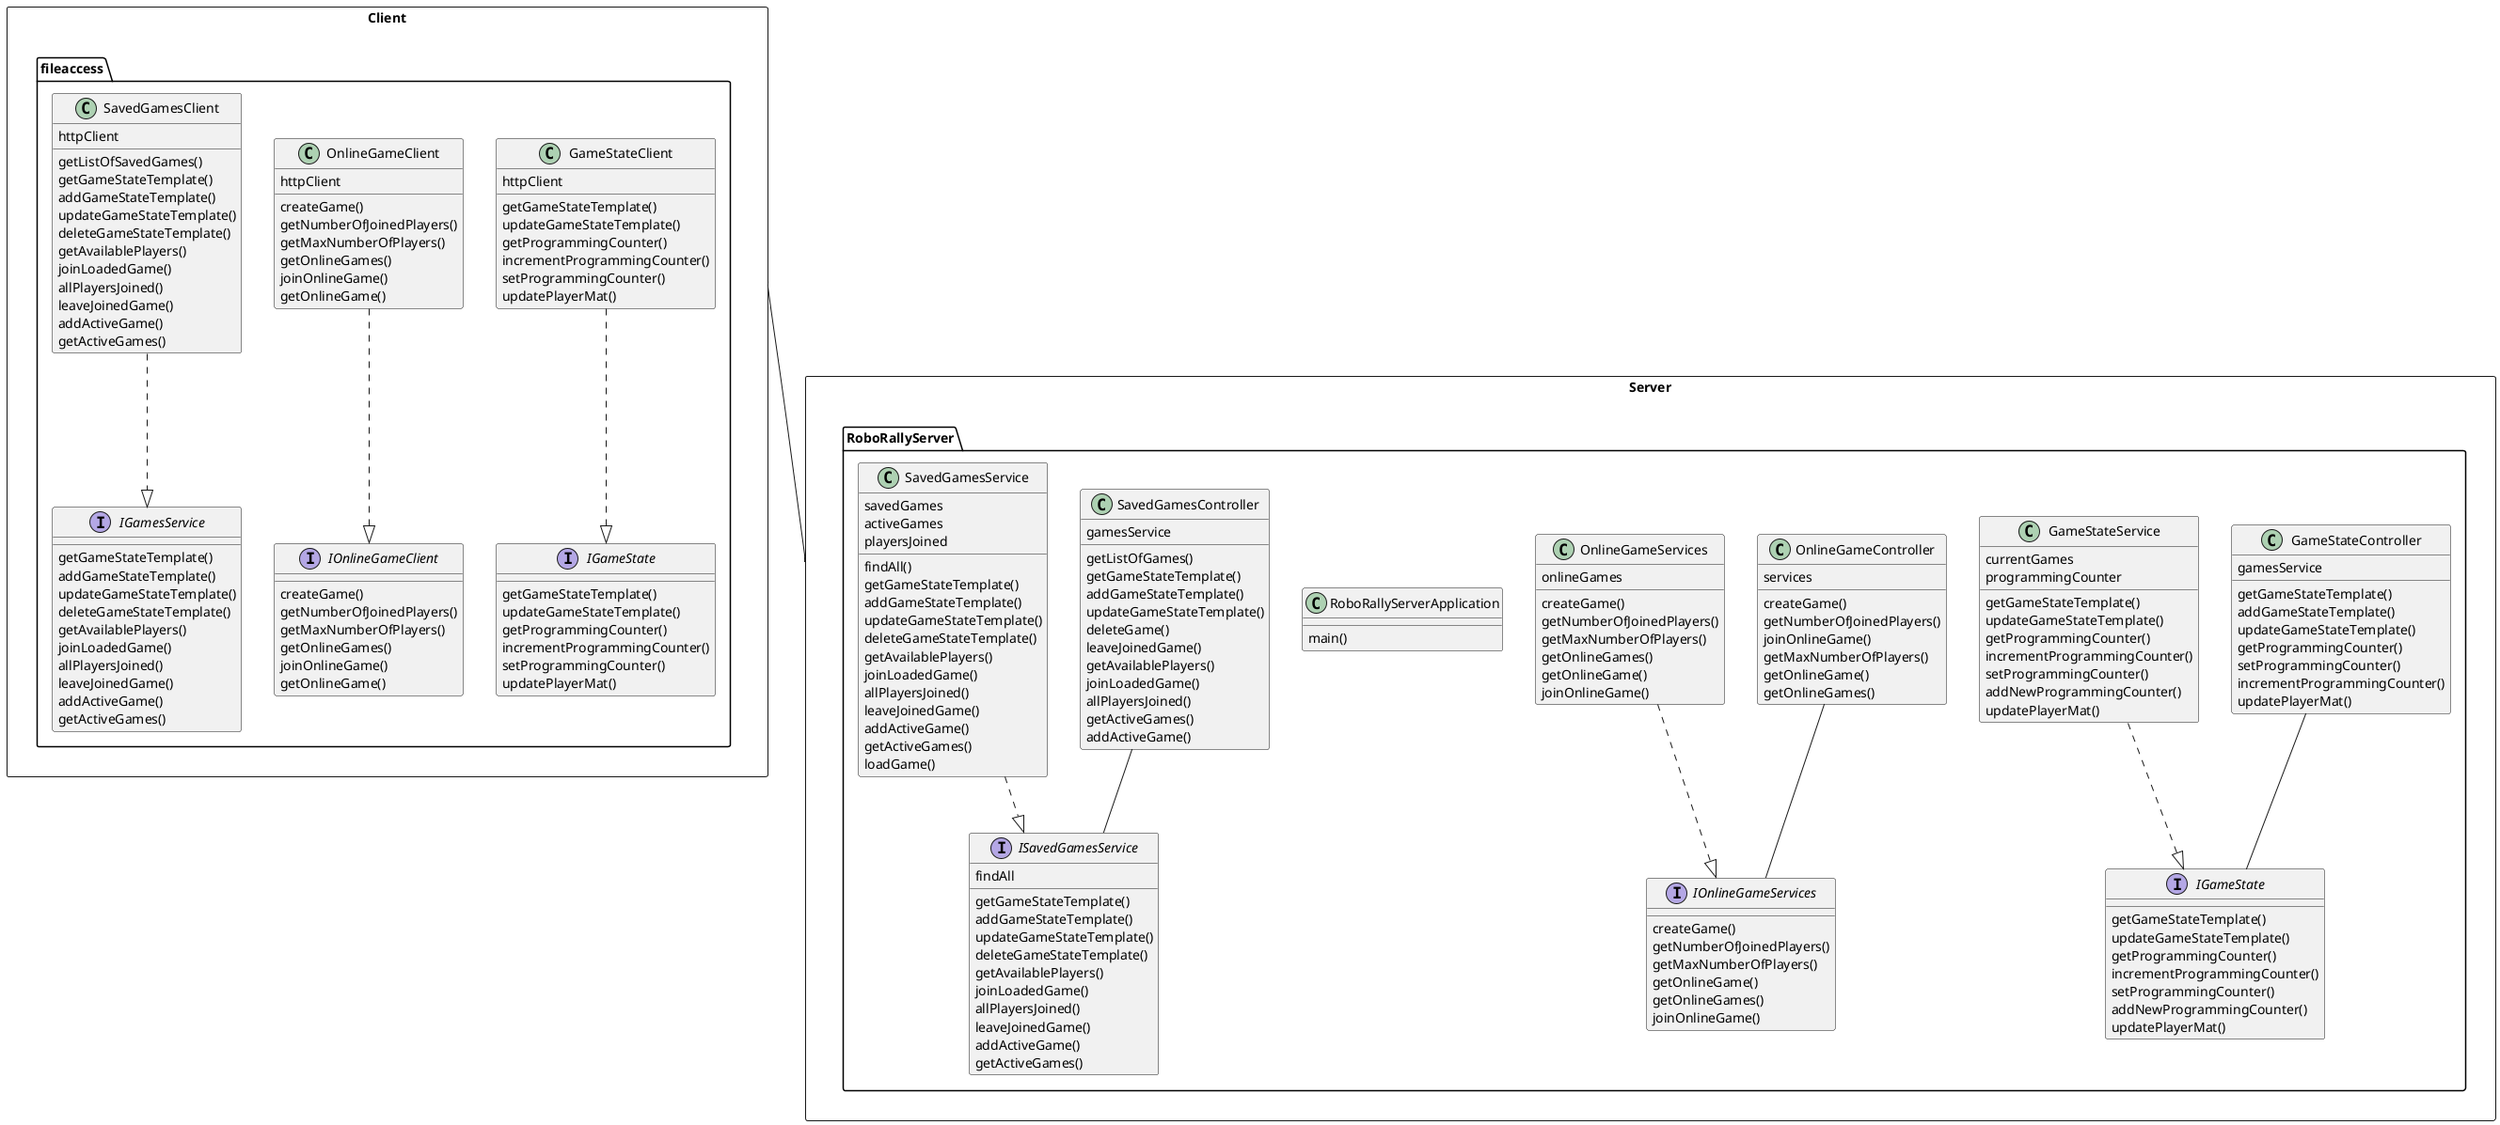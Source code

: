 @startuml
'https://plantuml.com/sequence-diagram

package Client <<Rectangle>>{
    package fileaccess {
        class GameStateClient {
            httpClient

            getGameStateTemplate()
            updateGameStateTemplate()
            getProgrammingCounter()
            incrementProgrammingCounter()
            setProgrammingCounter()
            updatePlayerMat()
        }

        class OnlineGameClient {
            httpClient

            createGame()
            getNumberOfJoinedPlayers()
            getMaxNumberOfPlayers()
            getOnlineGames()
            joinOnlineGame()
            getOnlineGame()
        }

        class SavedGamesClient {
            httpClient

            getListOfSavedGames()
            getGameStateTemplate()
            addGameStateTemplate()
            updateGameStateTemplate()
            deleteGameStateTemplate()
            getAvailablePlayers()
            joinLoadedGame()
            allPlayersJoined()
            leaveJoinedGame()
            addActiveGame()
            getActiveGames()
        }

        interface IGameState {
            getGameStateTemplate()
            updateGameStateTemplate()
            getProgrammingCounter()
            incrementProgrammingCounter()
            setProgrammingCounter()
            updatePlayerMat()
        }

        interface IGamesService {
            getGameStateTemplate()
            addGameStateTemplate()
            updateGameStateTemplate()
            deleteGameStateTemplate()
            getAvailablePlayers()
            joinLoadedGame()
            allPlayersJoined()
            leaveJoinedGame()
            addActiveGame()
            getActiveGames()
        }

        interface IOnlineGameClient {
            createGame()
            getNumberOfJoinedPlayers()
            getMaxNumberOfPlayers()
            getOnlineGames()
            joinOnlineGame()
            getOnlineGame()
        }
    }
}

package Server <<Rectangle>>{
    package RoboRallyServer {
        class GameStateController {
            gamesService

            getGameStateTemplate()
            addGameStateTemplate()
            updateGameStateTemplate()
            getProgrammingCounter()
            setProgrammingCounter()
            incrementProgrammingCounter()
            updatePlayerMat()
        }

        class GameStateService {
            currentGames
            programmingCounter

            getGameStateTemplate()
            updateGameStateTemplate()
            getProgrammingCounter()
            incrementProgrammingCounter()
            setProgrammingCounter()
            addNewProgrammingCounter()
            updatePlayerMat()
        }

        class OnlineGameController {
            services

            createGame()
            getNumberOfJoinedPlayers()
            joinOnlineGame()
            getMaxNumberOfPlayers()
            getOnlineGame()
            getOnlineGames()
        }

        class OnlineGameServices {
            onlineGames

            createGame()
            getNumberOfJoinedPlayers()
            getMaxNumberOfPlayers()
            getOnlineGames()
            getOnlineGame()
            joinOnlineGame()
        }

        class RoboRallyServerApplication {
            main()
        }

        class SavedGamesController {
            gamesService

            getListOfGames()
            getGameStateTemplate()
            addGameStateTemplate()
            updateGameStateTemplate()
            deleteGame()
            leaveJoinedGame()
            getAvailablePlayers()
            joinLoadedGame()
            allPlayersJoined()
            getActiveGames()
            addActiveGame()
        }

        class SavedGamesService {
            savedGames
            activeGames
            playersJoined

            findAll()
            getGameStateTemplate()
            addGameStateTemplate()
            updateGameStateTemplate()
            deleteGameStateTemplate()
            getAvailablePlayers()
            joinLoadedGame()
            allPlayersJoined()
            leaveJoinedGame()
            addActiveGame()
            getActiveGames()
            loadGame()
        }

        interface "IGameState" as ServerIGameState
        interface "ISavedGamesService" as ServerISavedGamesService

        interface ServerISavedGamesService {
            findAll

            getGameStateTemplate()
            addGameStateTemplate()
            updateGameStateTemplate()
            deleteGameStateTemplate()
            getAvailablePlayers()
            joinLoadedGame()
            allPlayersJoined()
            leaveJoinedGame()
            addActiveGame()
            getActiveGames()
        }

        interface ServerIGameState {
            getGameStateTemplate()
            updateGameStateTemplate()
            getProgrammingCounter()
            incrementProgrammingCounter()
            setProgrammingCounter()
            addNewProgrammingCounter()
            updatePlayerMat()
        }

        interface IOnlineGameServices {
            createGame()
            getNumberOfJoinedPlayers()
            getMaxNumberOfPlayers()
            getOnlineGame()
            getOnlineGames()
            joinOnlineGame()
        }
    }
}

/' Client connections '/
GameStateClient ..|> IGameState
OnlineGameClient ..|> IOnlineGameClient
SavedGamesClient ..|> IGamesService

/' Server connections '/
GameStateService ..|> ServerIGameState
OnlineGameServices ..|> IOnlineGameServices
SavedGamesService ..|> ServerISavedGamesService
GameStateController -- ServerIGameState
SavedGamesController -- ServerISavedGamesService
OnlineGameController -- IOnlineGameServices

/' General connections '/
Client -- Server

@enduml